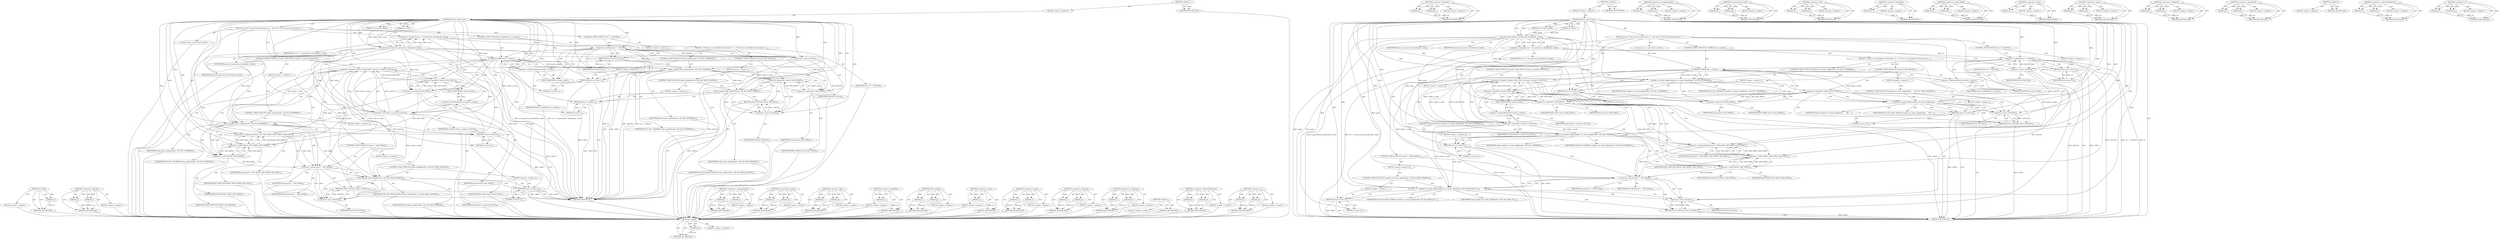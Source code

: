 digraph "&lt;operator&gt;.or" {
vulnerable_134 [label=<(METHOD,S_ISDIR)>];
vulnerable_135 [label=<(PARAM,p1)>];
vulnerable_136 [label=<(BLOCK,&lt;empty&gt;,&lt;empty&gt;)>];
vulnerable_137 [label=<(METHOD_RETURN,ANY)>];
vulnerable_157 [label=<(METHOD,&lt;operator&gt;.logicalOr)>];
vulnerable_158 [label=<(PARAM,p1)>];
vulnerable_159 [label=<(PARAM,p2)>];
vulnerable_160 [label=<(BLOCK,&lt;empty&gt;,&lt;empty&gt;)>];
vulnerable_161 [label=<(METHOD_RETURN,ANY)>];
vulnerable_6 [label=<(METHOD,&lt;global&gt;)<SUB>1</SUB>>];
vulnerable_7 [label=<(BLOCK,&lt;empty&gt;,&lt;empty&gt;)<SUB>1</SUB>>];
vulnerable_8 [label=<(METHOD,generic_permission)<SUB>1</SUB>>];
vulnerable_9 [label=<(PARAM,struct inode *inode)<SUB>1</SUB>>];
vulnerable_10 [label=<(PARAM,int mask)<SUB>1</SUB>>];
vulnerable_11 [label=<(BLOCK,{
	int ret;

	/*
	 * Do the basic permission ch...,{
	int ret;

	/*
	 * Do the basic permission ch...)<SUB>2</SUB>>];
vulnerable_12 [label="<(LOCAL,int ret: int)<SUB>3</SUB>>"];
vulnerable_13 [label=<(&lt;operator&gt;.assignment,ret = acl_permission_check(inode, mask))<SUB>8</SUB>>];
vulnerable_14 [label=<(IDENTIFIER,ret,ret = acl_permission_check(inode, mask))<SUB>8</SUB>>];
vulnerable_15 [label=<(acl_permission_check,acl_permission_check(inode, mask))<SUB>8</SUB>>];
vulnerable_16 [label=<(IDENTIFIER,inode,acl_permission_check(inode, mask))<SUB>8</SUB>>];
vulnerable_17 [label=<(IDENTIFIER,mask,acl_permission_check(inode, mask))<SUB>8</SUB>>];
vulnerable_18 [label=<(CONTROL_STRUCTURE,IF,if (ret != -EACCES))<SUB>9</SUB>>];
vulnerable_19 [label=<(&lt;operator&gt;.notEquals,ret != -EACCES)<SUB>9</SUB>>];
vulnerable_20 [label=<(IDENTIFIER,ret,ret != -EACCES)<SUB>9</SUB>>];
vulnerable_21 [label=<(&lt;operator&gt;.minus,-EACCES)<SUB>9</SUB>>];
vulnerable_22 [label=<(IDENTIFIER,EACCES,-EACCES)<SUB>9</SUB>>];
vulnerable_23 [label=<(BLOCK,&lt;empty&gt;,&lt;empty&gt;)<SUB>10</SUB>>];
vulnerable_24 [label=<(RETURN,return ret;,return ret;)<SUB>10</SUB>>];
vulnerable_25 [label=<(IDENTIFIER,ret,return ret;)<SUB>10</SUB>>];
vulnerable_26 [label=<(CONTROL_STRUCTURE,IF,if (S_ISDIR(inode-&gt;i_mode)))<SUB>12</SUB>>];
vulnerable_27 [label=<(S_ISDIR,S_ISDIR(inode-&gt;i_mode))<SUB>12</SUB>>];
vulnerable_28 [label=<(&lt;operator&gt;.indirectFieldAccess,inode-&gt;i_mode)<SUB>12</SUB>>];
vulnerable_29 [label=<(IDENTIFIER,inode,S_ISDIR(inode-&gt;i_mode))<SUB>12</SUB>>];
vulnerable_30 [label=<(FIELD_IDENTIFIER,i_mode,i_mode)<SUB>12</SUB>>];
vulnerable_31 [label=<(BLOCK,{
 		/* DACs are overridable for directories */...,{
 		/* DACs are overridable for directories */...)<SUB>12</SUB>>];
vulnerable_32 [label=<(CONTROL_STRUCTURE,IF,if (inode_capable(inode, CAP_DAC_OVERRIDE)))<SUB>14</SUB>>];
vulnerable_33 [label=<(inode_capable,inode_capable(inode, CAP_DAC_OVERRIDE))<SUB>14</SUB>>];
vulnerable_34 [label=<(IDENTIFIER,inode,inode_capable(inode, CAP_DAC_OVERRIDE))<SUB>14</SUB>>];
vulnerable_35 [label=<(IDENTIFIER,CAP_DAC_OVERRIDE,inode_capable(inode, CAP_DAC_OVERRIDE))<SUB>14</SUB>>];
vulnerable_36 [label=<(BLOCK,&lt;empty&gt;,&lt;empty&gt;)<SUB>15</SUB>>];
vulnerable_37 [label=<(RETURN,return 0;,return 0;)<SUB>15</SUB>>];
vulnerable_38 [label=<(LITERAL,0,return 0;)<SUB>15</SUB>>];
vulnerable_39 [label=<(CONTROL_STRUCTURE,IF,if (!(mask &amp; MAY_WRITE)))<SUB>16</SUB>>];
vulnerable_40 [label=<(&lt;operator&gt;.logicalNot,!(mask &amp; MAY_WRITE))<SUB>16</SUB>>];
vulnerable_41 [label=<(&lt;operator&gt;.and,mask &amp; MAY_WRITE)<SUB>16</SUB>>];
vulnerable_42 [label=<(IDENTIFIER,mask,mask &amp; MAY_WRITE)<SUB>16</SUB>>];
vulnerable_43 [label=<(IDENTIFIER,MAY_WRITE,mask &amp; MAY_WRITE)<SUB>16</SUB>>];
vulnerable_44 [label=<(BLOCK,&lt;empty&gt;,&lt;empty&gt;)<SUB>17</SUB>>];
vulnerable_45 [label=<(CONTROL_STRUCTURE,IF,if (inode_capable(inode, CAP_DAC_READ_SEARCH)))<SUB>17</SUB>>];
vulnerable_46 [label=<(inode_capable,inode_capable(inode, CAP_DAC_READ_SEARCH))<SUB>17</SUB>>];
vulnerable_47 [label=<(IDENTIFIER,inode,inode_capable(inode, CAP_DAC_READ_SEARCH))<SUB>17</SUB>>];
vulnerable_48 [label=<(IDENTIFIER,CAP_DAC_READ_SEARCH,inode_capable(inode, CAP_DAC_READ_SEARCH))<SUB>17</SUB>>];
vulnerable_49 [label=<(BLOCK,&lt;empty&gt;,&lt;empty&gt;)<SUB>18</SUB>>];
vulnerable_50 [label=<(RETURN,return 0;,return 0;)<SUB>18</SUB>>];
vulnerable_51 [label=<(LITERAL,0,return 0;)<SUB>18</SUB>>];
vulnerable_52 [label=<(RETURN,return -EACCES;,return -EACCES;)<SUB>19</SUB>>];
vulnerable_53 [label=<(&lt;operator&gt;.minus,-EACCES)<SUB>19</SUB>>];
vulnerable_54 [label=<(IDENTIFIER,EACCES,-EACCES)<SUB>19</SUB>>];
vulnerable_55 [label=<(CONTROL_STRUCTURE,IF,if (!(mask &amp; MAY_EXEC) || (inode-&gt;i_mode &amp; S_IXUGO)))<SUB>26</SUB>>];
vulnerable_56 [label=<(&lt;operator&gt;.logicalOr,!(mask &amp; MAY_EXEC) || (inode-&gt;i_mode &amp; S_IXUGO))<SUB>26</SUB>>];
vulnerable_57 [label=<(&lt;operator&gt;.logicalNot,!(mask &amp; MAY_EXEC))<SUB>26</SUB>>];
vulnerable_58 [label=<(&lt;operator&gt;.and,mask &amp; MAY_EXEC)<SUB>26</SUB>>];
vulnerable_59 [label=<(IDENTIFIER,mask,mask &amp; MAY_EXEC)<SUB>26</SUB>>];
vulnerable_60 [label=<(IDENTIFIER,MAY_EXEC,mask &amp; MAY_EXEC)<SUB>26</SUB>>];
vulnerable_61 [label=<(&lt;operator&gt;.and,inode-&gt;i_mode &amp; S_IXUGO)<SUB>26</SUB>>];
vulnerable_62 [label=<(&lt;operator&gt;.indirectFieldAccess,inode-&gt;i_mode)<SUB>26</SUB>>];
vulnerable_63 [label=<(IDENTIFIER,inode,inode-&gt;i_mode &amp; S_IXUGO)<SUB>26</SUB>>];
vulnerable_64 [label=<(FIELD_IDENTIFIER,i_mode,i_mode)<SUB>26</SUB>>];
vulnerable_65 [label=<(IDENTIFIER,S_IXUGO,inode-&gt;i_mode &amp; S_IXUGO)<SUB>26</SUB>>];
vulnerable_66 [label=<(BLOCK,&lt;empty&gt;,&lt;empty&gt;)<SUB>27</SUB>>];
vulnerable_67 [label=<(CONTROL_STRUCTURE,IF,if (inode_capable(inode, CAP_DAC_OVERRIDE)))<SUB>27</SUB>>];
vulnerable_68 [label=<(inode_capable,inode_capable(inode, CAP_DAC_OVERRIDE))<SUB>27</SUB>>];
vulnerable_69 [label=<(IDENTIFIER,inode,inode_capable(inode, CAP_DAC_OVERRIDE))<SUB>27</SUB>>];
vulnerable_70 [label=<(IDENTIFIER,CAP_DAC_OVERRIDE,inode_capable(inode, CAP_DAC_OVERRIDE))<SUB>27</SUB>>];
vulnerable_71 [label=<(BLOCK,&lt;empty&gt;,&lt;empty&gt;)<SUB>28</SUB>>];
vulnerable_72 [label=<(RETURN,return 0;,return 0;)<SUB>28</SUB>>];
vulnerable_73 [label=<(LITERAL,0,return 0;)<SUB>28</SUB>>];
vulnerable_74 [label=<(&lt;operators&gt;.assignmentAnd,mask &amp;= MAY_READ | MAY_WRITE | MAY_EXEC)<SUB>33</SUB>>];
vulnerable_75 [label=<(IDENTIFIER,mask,mask &amp;= MAY_READ | MAY_WRITE | MAY_EXEC)<SUB>33</SUB>>];
vulnerable_76 [label=<(&lt;operator&gt;.or,MAY_READ | MAY_WRITE | MAY_EXEC)<SUB>33</SUB>>];
vulnerable_77 [label=<(&lt;operator&gt;.or,MAY_READ | MAY_WRITE)<SUB>33</SUB>>];
vulnerable_78 [label=<(IDENTIFIER,MAY_READ,MAY_READ | MAY_WRITE)<SUB>33</SUB>>];
vulnerable_79 [label=<(IDENTIFIER,MAY_WRITE,MAY_READ | MAY_WRITE)<SUB>33</SUB>>];
vulnerable_80 [label=<(IDENTIFIER,MAY_EXEC,MAY_READ | MAY_WRITE | MAY_EXEC)<SUB>33</SUB>>];
vulnerable_81 [label=<(CONTROL_STRUCTURE,IF,if (mask == MAY_READ))<SUB>34</SUB>>];
vulnerable_82 [label=<(&lt;operator&gt;.equals,mask == MAY_READ)<SUB>34</SUB>>];
vulnerable_83 [label=<(IDENTIFIER,mask,mask == MAY_READ)<SUB>34</SUB>>];
vulnerable_84 [label=<(IDENTIFIER,MAY_READ,mask == MAY_READ)<SUB>34</SUB>>];
vulnerable_85 [label=<(BLOCK,&lt;empty&gt;,&lt;empty&gt;)<SUB>35</SUB>>];
vulnerable_86 [label=<(CONTROL_STRUCTURE,IF,if (inode_capable(inode, CAP_DAC_READ_SEARCH)))<SUB>35</SUB>>];
vulnerable_87 [label=<(inode_capable,inode_capable(inode, CAP_DAC_READ_SEARCH))<SUB>35</SUB>>];
vulnerable_88 [label=<(IDENTIFIER,inode,inode_capable(inode, CAP_DAC_READ_SEARCH))<SUB>35</SUB>>];
vulnerable_89 [label=<(IDENTIFIER,CAP_DAC_READ_SEARCH,inode_capable(inode, CAP_DAC_READ_SEARCH))<SUB>35</SUB>>];
vulnerable_90 [label=<(BLOCK,&lt;empty&gt;,&lt;empty&gt;)<SUB>36</SUB>>];
vulnerable_91 [label=<(RETURN,return 0;,return 0;)<SUB>36</SUB>>];
vulnerable_92 [label=<(LITERAL,0,return 0;)<SUB>36</SUB>>];
vulnerable_93 [label=<(RETURN,return -EACCES;,return -EACCES;)<SUB>38</SUB>>];
vulnerable_94 [label=<(&lt;operator&gt;.minus,-EACCES)<SUB>38</SUB>>];
vulnerable_95 [label=<(IDENTIFIER,EACCES,-EACCES)<SUB>38</SUB>>];
vulnerable_96 [label=<(METHOD_RETURN,int)<SUB>1</SUB>>];
vulnerable_98 [label=<(METHOD_RETURN,ANY)<SUB>1</SUB>>];
vulnerable_162 [label=<(METHOD,&lt;operators&gt;.assignmentAnd)>];
vulnerable_163 [label=<(PARAM,p1)>];
vulnerable_164 [label=<(PARAM,p2)>];
vulnerable_165 [label=<(BLOCK,&lt;empty&gt;,&lt;empty&gt;)>];
vulnerable_166 [label=<(METHOD_RETURN,ANY)>];
vulnerable_120 [label=<(METHOD,acl_permission_check)>];
vulnerable_121 [label=<(PARAM,p1)>];
vulnerable_122 [label=<(PARAM,p2)>];
vulnerable_123 [label=<(BLOCK,&lt;empty&gt;,&lt;empty&gt;)>];
vulnerable_124 [label=<(METHOD_RETURN,ANY)>];
vulnerable_152 [label=<(METHOD,&lt;operator&gt;.and)>];
vulnerable_153 [label=<(PARAM,p1)>];
vulnerable_154 [label=<(PARAM,p2)>];
vulnerable_155 [label=<(BLOCK,&lt;empty&gt;,&lt;empty&gt;)>];
vulnerable_156 [label=<(METHOD_RETURN,ANY)>];
vulnerable_148 [label=<(METHOD,&lt;operator&gt;.logicalNot)>];
vulnerable_149 [label=<(PARAM,p1)>];
vulnerable_150 [label=<(BLOCK,&lt;empty&gt;,&lt;empty&gt;)>];
vulnerable_151 [label=<(METHOD_RETURN,ANY)>];
vulnerable_143 [label=<(METHOD,inode_capable)>];
vulnerable_144 [label=<(PARAM,p1)>];
vulnerable_145 [label=<(PARAM,p2)>];
vulnerable_146 [label=<(BLOCK,&lt;empty&gt;,&lt;empty&gt;)>];
vulnerable_147 [label=<(METHOD_RETURN,ANY)>];
vulnerable_130 [label=<(METHOD,&lt;operator&gt;.minus)>];
vulnerable_131 [label=<(PARAM,p1)>];
vulnerable_132 [label=<(BLOCK,&lt;empty&gt;,&lt;empty&gt;)>];
vulnerable_133 [label=<(METHOD_RETURN,ANY)>];
vulnerable_172 [label=<(METHOD,&lt;operator&gt;.equals)>];
vulnerable_173 [label=<(PARAM,p1)>];
vulnerable_174 [label=<(PARAM,p2)>];
vulnerable_175 [label=<(BLOCK,&lt;empty&gt;,&lt;empty&gt;)>];
vulnerable_176 [label=<(METHOD_RETURN,ANY)>];
vulnerable_125 [label=<(METHOD,&lt;operator&gt;.notEquals)>];
vulnerable_126 [label=<(PARAM,p1)>];
vulnerable_127 [label=<(PARAM,p2)>];
vulnerable_128 [label=<(BLOCK,&lt;empty&gt;,&lt;empty&gt;)>];
vulnerable_129 [label=<(METHOD_RETURN,ANY)>];
vulnerable_115 [label=<(METHOD,&lt;operator&gt;.assignment)>];
vulnerable_116 [label=<(PARAM,p1)>];
vulnerable_117 [label=<(PARAM,p2)>];
vulnerable_118 [label=<(BLOCK,&lt;empty&gt;,&lt;empty&gt;)>];
vulnerable_119 [label=<(METHOD_RETURN,ANY)>];
vulnerable_109 [label=<(METHOD,&lt;global&gt;)<SUB>1</SUB>>];
vulnerable_110 [label=<(BLOCK,&lt;empty&gt;,&lt;empty&gt;)>];
vulnerable_111 [label=<(METHOD_RETURN,ANY)>];
vulnerable_138 [label=<(METHOD,&lt;operator&gt;.indirectFieldAccess)>];
vulnerable_139 [label=<(PARAM,p1)>];
vulnerable_140 [label=<(PARAM,p2)>];
vulnerable_141 [label=<(BLOCK,&lt;empty&gt;,&lt;empty&gt;)>];
vulnerable_142 [label=<(METHOD_RETURN,ANY)>];
vulnerable_167 [label=<(METHOD,&lt;operator&gt;.or)>];
vulnerable_168 [label=<(PARAM,p1)>];
vulnerable_169 [label=<(PARAM,p2)>];
vulnerable_170 [label=<(BLOCK,&lt;empty&gt;,&lt;empty&gt;)>];
vulnerable_171 [label=<(METHOD_RETURN,ANY)>];
fixed_134 [label=<(METHOD,S_ISDIR)>];
fixed_135 [label=<(PARAM,p1)>];
fixed_136 [label=<(BLOCK,&lt;empty&gt;,&lt;empty&gt;)>];
fixed_137 [label=<(METHOD_RETURN,ANY)>];
fixed_157 [label=<(METHOD,&lt;operator&gt;.logicalOr)>];
fixed_158 [label=<(PARAM,p1)>];
fixed_159 [label=<(PARAM,p2)>];
fixed_160 [label=<(BLOCK,&lt;empty&gt;,&lt;empty&gt;)>];
fixed_161 [label=<(METHOD_RETURN,ANY)>];
fixed_6 [label=<(METHOD,&lt;global&gt;)<SUB>1</SUB>>];
fixed_7 [label=<(BLOCK,&lt;empty&gt;,&lt;empty&gt;)<SUB>1</SUB>>];
fixed_8 [label=<(METHOD,generic_permission)<SUB>1</SUB>>];
fixed_9 [label=<(PARAM,struct inode *inode)<SUB>1</SUB>>];
fixed_10 [label=<(PARAM,int mask)<SUB>1</SUB>>];
fixed_11 [label=<(BLOCK,{
	int ret;

	/*
	 * Do the basic permission ch...,{
	int ret;

	/*
	 * Do the basic permission ch...)<SUB>2</SUB>>];
fixed_12 [label="<(LOCAL,int ret: int)<SUB>3</SUB>>"];
fixed_13 [label=<(&lt;operator&gt;.assignment,ret = acl_permission_check(inode, mask))<SUB>8</SUB>>];
fixed_14 [label=<(IDENTIFIER,ret,ret = acl_permission_check(inode, mask))<SUB>8</SUB>>];
fixed_15 [label=<(acl_permission_check,acl_permission_check(inode, mask))<SUB>8</SUB>>];
fixed_16 [label=<(IDENTIFIER,inode,acl_permission_check(inode, mask))<SUB>8</SUB>>];
fixed_17 [label=<(IDENTIFIER,mask,acl_permission_check(inode, mask))<SUB>8</SUB>>];
fixed_18 [label=<(CONTROL_STRUCTURE,IF,if (ret != -EACCES))<SUB>9</SUB>>];
fixed_19 [label=<(&lt;operator&gt;.notEquals,ret != -EACCES)<SUB>9</SUB>>];
fixed_20 [label=<(IDENTIFIER,ret,ret != -EACCES)<SUB>9</SUB>>];
fixed_21 [label=<(&lt;operator&gt;.minus,-EACCES)<SUB>9</SUB>>];
fixed_22 [label=<(IDENTIFIER,EACCES,-EACCES)<SUB>9</SUB>>];
fixed_23 [label=<(BLOCK,&lt;empty&gt;,&lt;empty&gt;)<SUB>10</SUB>>];
fixed_24 [label=<(RETURN,return ret;,return ret;)<SUB>10</SUB>>];
fixed_25 [label=<(IDENTIFIER,ret,return ret;)<SUB>10</SUB>>];
fixed_26 [label=<(CONTROL_STRUCTURE,IF,if (S_ISDIR(inode-&gt;i_mode)))<SUB>12</SUB>>];
fixed_27 [label=<(S_ISDIR,S_ISDIR(inode-&gt;i_mode))<SUB>12</SUB>>];
fixed_28 [label=<(&lt;operator&gt;.indirectFieldAccess,inode-&gt;i_mode)<SUB>12</SUB>>];
fixed_29 [label=<(IDENTIFIER,inode,S_ISDIR(inode-&gt;i_mode))<SUB>12</SUB>>];
fixed_30 [label=<(FIELD_IDENTIFIER,i_mode,i_mode)<SUB>12</SUB>>];
fixed_31 [label=<(BLOCK,{
 		/* DACs are overridable for directories */...,{
 		/* DACs are overridable for directories */...)<SUB>12</SUB>>];
fixed_32 [label=<(CONTROL_STRUCTURE,IF,if (capable_wrt_inode_uidgid(inode, CAP_DAC_OVERRIDE)))<SUB>14</SUB>>];
fixed_33 [label=<(capable_wrt_inode_uidgid,capable_wrt_inode_uidgid(inode, CAP_DAC_OVERRIDE))<SUB>14</SUB>>];
fixed_34 [label=<(IDENTIFIER,inode,capable_wrt_inode_uidgid(inode, CAP_DAC_OVERRIDE))<SUB>14</SUB>>];
fixed_35 [label=<(IDENTIFIER,CAP_DAC_OVERRIDE,capable_wrt_inode_uidgid(inode, CAP_DAC_OVERRIDE))<SUB>14</SUB>>];
fixed_36 [label=<(BLOCK,&lt;empty&gt;,&lt;empty&gt;)<SUB>15</SUB>>];
fixed_37 [label=<(RETURN,return 0;,return 0;)<SUB>15</SUB>>];
fixed_38 [label=<(LITERAL,0,return 0;)<SUB>15</SUB>>];
fixed_39 [label=<(CONTROL_STRUCTURE,IF,if (!(mask &amp; MAY_WRITE)))<SUB>16</SUB>>];
fixed_40 [label=<(&lt;operator&gt;.logicalNot,!(mask &amp; MAY_WRITE))<SUB>16</SUB>>];
fixed_41 [label=<(&lt;operator&gt;.and,mask &amp; MAY_WRITE)<SUB>16</SUB>>];
fixed_42 [label=<(IDENTIFIER,mask,mask &amp; MAY_WRITE)<SUB>16</SUB>>];
fixed_43 [label=<(IDENTIFIER,MAY_WRITE,mask &amp; MAY_WRITE)<SUB>16</SUB>>];
fixed_44 [label=<(BLOCK,&lt;empty&gt;,&lt;empty&gt;)<SUB>17</SUB>>];
fixed_45 [label=<(CONTROL_STRUCTURE,IF,if (capable_wrt_inode_uidgid(inode,
						     CAP_DAC_READ_SEARCH)))<SUB>17</SUB>>];
fixed_46 [label=<(capable_wrt_inode_uidgid,capable_wrt_inode_uidgid(inode,
						     CAP_...)<SUB>17</SUB>>];
fixed_47 [label=<(IDENTIFIER,inode,capable_wrt_inode_uidgid(inode,
						     CAP_...)<SUB>17</SUB>>];
fixed_48 [label=<(IDENTIFIER,CAP_DAC_READ_SEARCH,capable_wrt_inode_uidgid(inode,
						     CAP_...)<SUB>18</SUB>>];
fixed_49 [label=<(BLOCK,&lt;empty&gt;,&lt;empty&gt;)<SUB>19</SUB>>];
fixed_50 [label=<(RETURN,return 0;,return 0;)<SUB>19</SUB>>];
fixed_51 [label=<(LITERAL,0,return 0;)<SUB>19</SUB>>];
fixed_52 [label=<(RETURN,return -EACCES;,return -EACCES;)<SUB>20</SUB>>];
fixed_53 [label=<(&lt;operator&gt;.minus,-EACCES)<SUB>20</SUB>>];
fixed_54 [label=<(IDENTIFIER,EACCES,-EACCES)<SUB>20</SUB>>];
fixed_55 [label=<(CONTROL_STRUCTURE,IF,if (!(mask &amp; MAY_EXEC) || (inode-&gt;i_mode &amp; S_IXUGO)))<SUB>27</SUB>>];
fixed_56 [label=<(&lt;operator&gt;.logicalOr,!(mask &amp; MAY_EXEC) || (inode-&gt;i_mode &amp; S_IXUGO))<SUB>27</SUB>>];
fixed_57 [label=<(&lt;operator&gt;.logicalNot,!(mask &amp; MAY_EXEC))<SUB>27</SUB>>];
fixed_58 [label=<(&lt;operator&gt;.and,mask &amp; MAY_EXEC)<SUB>27</SUB>>];
fixed_59 [label=<(IDENTIFIER,mask,mask &amp; MAY_EXEC)<SUB>27</SUB>>];
fixed_60 [label=<(IDENTIFIER,MAY_EXEC,mask &amp; MAY_EXEC)<SUB>27</SUB>>];
fixed_61 [label=<(&lt;operator&gt;.and,inode-&gt;i_mode &amp; S_IXUGO)<SUB>27</SUB>>];
fixed_62 [label=<(&lt;operator&gt;.indirectFieldAccess,inode-&gt;i_mode)<SUB>27</SUB>>];
fixed_63 [label=<(IDENTIFIER,inode,inode-&gt;i_mode &amp; S_IXUGO)<SUB>27</SUB>>];
fixed_64 [label=<(FIELD_IDENTIFIER,i_mode,i_mode)<SUB>27</SUB>>];
fixed_65 [label=<(IDENTIFIER,S_IXUGO,inode-&gt;i_mode &amp; S_IXUGO)<SUB>27</SUB>>];
fixed_66 [label=<(BLOCK,&lt;empty&gt;,&lt;empty&gt;)<SUB>28</SUB>>];
fixed_67 [label=<(CONTROL_STRUCTURE,IF,if (capable_wrt_inode_uidgid(inode, CAP_DAC_OVERRIDE)))<SUB>28</SUB>>];
fixed_68 [label=<(capable_wrt_inode_uidgid,capable_wrt_inode_uidgid(inode, CAP_DAC_OVERRIDE))<SUB>28</SUB>>];
fixed_69 [label=<(IDENTIFIER,inode,capable_wrt_inode_uidgid(inode, CAP_DAC_OVERRIDE))<SUB>28</SUB>>];
fixed_70 [label=<(IDENTIFIER,CAP_DAC_OVERRIDE,capable_wrt_inode_uidgid(inode, CAP_DAC_OVERRIDE))<SUB>28</SUB>>];
fixed_71 [label=<(BLOCK,&lt;empty&gt;,&lt;empty&gt;)<SUB>29</SUB>>];
fixed_72 [label=<(RETURN,return 0;,return 0;)<SUB>29</SUB>>];
fixed_73 [label=<(LITERAL,0,return 0;)<SUB>29</SUB>>];
fixed_74 [label=<(&lt;operators&gt;.assignmentAnd,mask &amp;= MAY_READ | MAY_WRITE | MAY_EXEC)<SUB>34</SUB>>];
fixed_75 [label=<(IDENTIFIER,mask,mask &amp;= MAY_READ | MAY_WRITE | MAY_EXEC)<SUB>34</SUB>>];
fixed_76 [label=<(&lt;operator&gt;.or,MAY_READ | MAY_WRITE | MAY_EXEC)<SUB>34</SUB>>];
fixed_77 [label=<(&lt;operator&gt;.or,MAY_READ | MAY_WRITE)<SUB>34</SUB>>];
fixed_78 [label=<(IDENTIFIER,MAY_READ,MAY_READ | MAY_WRITE)<SUB>34</SUB>>];
fixed_79 [label=<(IDENTIFIER,MAY_WRITE,MAY_READ | MAY_WRITE)<SUB>34</SUB>>];
fixed_80 [label=<(IDENTIFIER,MAY_EXEC,MAY_READ | MAY_WRITE | MAY_EXEC)<SUB>34</SUB>>];
fixed_81 [label=<(CONTROL_STRUCTURE,IF,if (mask == MAY_READ))<SUB>35</SUB>>];
fixed_82 [label=<(&lt;operator&gt;.equals,mask == MAY_READ)<SUB>35</SUB>>];
fixed_83 [label=<(IDENTIFIER,mask,mask == MAY_READ)<SUB>35</SUB>>];
fixed_84 [label=<(IDENTIFIER,MAY_READ,mask == MAY_READ)<SUB>35</SUB>>];
fixed_85 [label=<(BLOCK,&lt;empty&gt;,&lt;empty&gt;)<SUB>36</SUB>>];
fixed_86 [label=<(CONTROL_STRUCTURE,IF,if (capable_wrt_inode_uidgid(inode, CAP_DAC_READ_SEARCH)))<SUB>36</SUB>>];
fixed_87 [label=<(capable_wrt_inode_uidgid,capable_wrt_inode_uidgid(inode, CAP_DAC_READ_SE...)<SUB>36</SUB>>];
fixed_88 [label=<(IDENTIFIER,inode,capable_wrt_inode_uidgid(inode, CAP_DAC_READ_SE...)<SUB>36</SUB>>];
fixed_89 [label=<(IDENTIFIER,CAP_DAC_READ_SEARCH,capable_wrt_inode_uidgid(inode, CAP_DAC_READ_SE...)<SUB>36</SUB>>];
fixed_90 [label=<(BLOCK,&lt;empty&gt;,&lt;empty&gt;)<SUB>37</SUB>>];
fixed_91 [label=<(RETURN,return 0;,return 0;)<SUB>37</SUB>>];
fixed_92 [label=<(LITERAL,0,return 0;)<SUB>37</SUB>>];
fixed_93 [label=<(RETURN,return -EACCES;,return -EACCES;)<SUB>39</SUB>>];
fixed_94 [label=<(&lt;operator&gt;.minus,-EACCES)<SUB>39</SUB>>];
fixed_95 [label=<(IDENTIFIER,EACCES,-EACCES)<SUB>39</SUB>>];
fixed_96 [label=<(METHOD_RETURN,int)<SUB>1</SUB>>];
fixed_98 [label=<(METHOD_RETURN,ANY)<SUB>1</SUB>>];
fixed_162 [label=<(METHOD,&lt;operators&gt;.assignmentAnd)>];
fixed_163 [label=<(PARAM,p1)>];
fixed_164 [label=<(PARAM,p2)>];
fixed_165 [label=<(BLOCK,&lt;empty&gt;,&lt;empty&gt;)>];
fixed_166 [label=<(METHOD_RETURN,ANY)>];
fixed_120 [label=<(METHOD,acl_permission_check)>];
fixed_121 [label=<(PARAM,p1)>];
fixed_122 [label=<(PARAM,p2)>];
fixed_123 [label=<(BLOCK,&lt;empty&gt;,&lt;empty&gt;)>];
fixed_124 [label=<(METHOD_RETURN,ANY)>];
fixed_152 [label=<(METHOD,&lt;operator&gt;.and)>];
fixed_153 [label=<(PARAM,p1)>];
fixed_154 [label=<(PARAM,p2)>];
fixed_155 [label=<(BLOCK,&lt;empty&gt;,&lt;empty&gt;)>];
fixed_156 [label=<(METHOD_RETURN,ANY)>];
fixed_148 [label=<(METHOD,&lt;operator&gt;.logicalNot)>];
fixed_149 [label=<(PARAM,p1)>];
fixed_150 [label=<(BLOCK,&lt;empty&gt;,&lt;empty&gt;)>];
fixed_151 [label=<(METHOD_RETURN,ANY)>];
fixed_143 [label=<(METHOD,capable_wrt_inode_uidgid)>];
fixed_144 [label=<(PARAM,p1)>];
fixed_145 [label=<(PARAM,p2)>];
fixed_146 [label=<(BLOCK,&lt;empty&gt;,&lt;empty&gt;)>];
fixed_147 [label=<(METHOD_RETURN,ANY)>];
fixed_130 [label=<(METHOD,&lt;operator&gt;.minus)>];
fixed_131 [label=<(PARAM,p1)>];
fixed_132 [label=<(BLOCK,&lt;empty&gt;,&lt;empty&gt;)>];
fixed_133 [label=<(METHOD_RETURN,ANY)>];
fixed_172 [label=<(METHOD,&lt;operator&gt;.equals)>];
fixed_173 [label=<(PARAM,p1)>];
fixed_174 [label=<(PARAM,p2)>];
fixed_175 [label=<(BLOCK,&lt;empty&gt;,&lt;empty&gt;)>];
fixed_176 [label=<(METHOD_RETURN,ANY)>];
fixed_125 [label=<(METHOD,&lt;operator&gt;.notEquals)>];
fixed_126 [label=<(PARAM,p1)>];
fixed_127 [label=<(PARAM,p2)>];
fixed_128 [label=<(BLOCK,&lt;empty&gt;,&lt;empty&gt;)>];
fixed_129 [label=<(METHOD_RETURN,ANY)>];
fixed_115 [label=<(METHOD,&lt;operator&gt;.assignment)>];
fixed_116 [label=<(PARAM,p1)>];
fixed_117 [label=<(PARAM,p2)>];
fixed_118 [label=<(BLOCK,&lt;empty&gt;,&lt;empty&gt;)>];
fixed_119 [label=<(METHOD_RETURN,ANY)>];
fixed_109 [label=<(METHOD,&lt;global&gt;)<SUB>1</SUB>>];
fixed_110 [label=<(BLOCK,&lt;empty&gt;,&lt;empty&gt;)>];
fixed_111 [label=<(METHOD_RETURN,ANY)>];
fixed_138 [label=<(METHOD,&lt;operator&gt;.indirectFieldAccess)>];
fixed_139 [label=<(PARAM,p1)>];
fixed_140 [label=<(PARAM,p2)>];
fixed_141 [label=<(BLOCK,&lt;empty&gt;,&lt;empty&gt;)>];
fixed_142 [label=<(METHOD_RETURN,ANY)>];
fixed_167 [label=<(METHOD,&lt;operator&gt;.or)>];
fixed_168 [label=<(PARAM,p1)>];
fixed_169 [label=<(PARAM,p2)>];
fixed_170 [label=<(BLOCK,&lt;empty&gt;,&lt;empty&gt;)>];
fixed_171 [label=<(METHOD_RETURN,ANY)>];
vulnerable_134 -> vulnerable_135  [key=0, label="AST: "];
vulnerable_134 -> vulnerable_135  [key=1, label="DDG: "];
vulnerable_134 -> vulnerable_136  [key=0, label="AST: "];
vulnerable_134 -> vulnerable_137  [key=0, label="AST: "];
vulnerable_134 -> vulnerable_137  [key=1, label="CFG: "];
vulnerable_135 -> vulnerable_137  [key=0, label="DDG: p1"];
vulnerable_136 -> fixed_134  [key=0];
vulnerable_137 -> fixed_134  [key=0];
vulnerable_157 -> vulnerable_158  [key=0, label="AST: "];
vulnerable_157 -> vulnerable_158  [key=1, label="DDG: "];
vulnerable_157 -> vulnerable_160  [key=0, label="AST: "];
vulnerable_157 -> vulnerable_159  [key=0, label="AST: "];
vulnerable_157 -> vulnerable_159  [key=1, label="DDG: "];
vulnerable_157 -> vulnerable_161  [key=0, label="AST: "];
vulnerable_157 -> vulnerable_161  [key=1, label="CFG: "];
vulnerable_158 -> vulnerable_161  [key=0, label="DDG: p1"];
vulnerable_159 -> vulnerable_161  [key=0, label="DDG: p2"];
vulnerable_160 -> fixed_134  [key=0];
vulnerable_161 -> fixed_134  [key=0];
vulnerable_6 -> vulnerable_7  [key=0, label="AST: "];
vulnerable_6 -> vulnerable_98  [key=0, label="AST: "];
vulnerable_6 -> vulnerable_98  [key=1, label="CFG: "];
vulnerable_7 -> vulnerable_8  [key=0, label="AST: "];
vulnerable_8 -> vulnerable_9  [key=0, label="AST: "];
vulnerable_8 -> vulnerable_9  [key=1, label="DDG: "];
vulnerable_8 -> vulnerable_10  [key=0, label="AST: "];
vulnerable_8 -> vulnerable_10  [key=1, label="DDG: "];
vulnerable_8 -> vulnerable_11  [key=0, label="AST: "];
vulnerable_8 -> vulnerable_96  [key=0, label="AST: "];
vulnerable_8 -> vulnerable_15  [key=0, label="CFG: "];
vulnerable_8 -> vulnerable_15  [key=1, label="DDG: "];
vulnerable_8 -> vulnerable_74  [key=0, label="DDG: "];
vulnerable_8 -> vulnerable_19  [key=0, label="DDG: "];
vulnerable_8 -> vulnerable_76  [key=0, label="DDG: "];
vulnerable_8 -> vulnerable_82  [key=0, label="DDG: "];
vulnerable_8 -> vulnerable_94  [key=0, label="DDG: "];
vulnerable_8 -> vulnerable_21  [key=0, label="DDG: "];
vulnerable_8 -> vulnerable_25  [key=0, label="DDG: "];
vulnerable_8 -> vulnerable_61  [key=0, label="DDG: "];
vulnerable_8 -> vulnerable_77  [key=0, label="DDG: "];
vulnerable_8 -> vulnerable_33  [key=0, label="DDG: "];
vulnerable_8 -> vulnerable_37  [key=0, label="DDG: "];
vulnerable_8 -> vulnerable_53  [key=0, label="DDG: "];
vulnerable_8 -> vulnerable_58  [key=0, label="DDG: "];
vulnerable_8 -> vulnerable_68  [key=0, label="DDG: "];
vulnerable_8 -> vulnerable_72  [key=0, label="DDG: "];
vulnerable_8 -> vulnerable_87  [key=0, label="DDG: "];
vulnerable_8 -> vulnerable_91  [key=0, label="DDG: "];
vulnerable_8 -> vulnerable_38  [key=0, label="DDG: "];
vulnerable_8 -> vulnerable_41  [key=0, label="DDG: "];
vulnerable_8 -> vulnerable_73  [key=0, label="DDG: "];
vulnerable_8 -> vulnerable_92  [key=0, label="DDG: "];
vulnerable_8 -> vulnerable_46  [key=0, label="DDG: "];
vulnerable_8 -> vulnerable_50  [key=0, label="DDG: "];
vulnerable_8 -> vulnerable_51  [key=0, label="DDG: "];
vulnerable_9 -> vulnerable_15  [key=0, label="DDG: inode"];
vulnerable_10 -> vulnerable_15  [key=0, label="DDG: mask"];
vulnerable_11 -> vulnerable_12  [key=0, label="AST: "];
vulnerable_11 -> vulnerable_13  [key=0, label="AST: "];
vulnerable_11 -> vulnerable_18  [key=0, label="AST: "];
vulnerable_11 -> vulnerable_26  [key=0, label="AST: "];
vulnerable_11 -> vulnerable_55  [key=0, label="AST: "];
vulnerable_11 -> vulnerable_74  [key=0, label="AST: "];
vulnerable_11 -> vulnerable_81  [key=0, label="AST: "];
vulnerable_11 -> vulnerable_93  [key=0, label="AST: "];
vulnerable_12 -> fixed_134  [key=0];
vulnerable_13 -> vulnerable_14  [key=0, label="AST: "];
vulnerable_13 -> vulnerable_15  [key=0, label="AST: "];
vulnerable_13 -> vulnerable_21  [key=0, label="CFG: "];
vulnerable_13 -> vulnerable_96  [key=0, label="DDG: acl_permission_check(inode, mask)"];
vulnerable_13 -> vulnerable_96  [key=1, label="DDG: ret = acl_permission_check(inode, mask)"];
vulnerable_13 -> vulnerable_19  [key=0, label="DDG: ret"];
vulnerable_14 -> fixed_134  [key=0];
vulnerable_15 -> vulnerable_16  [key=0, label="AST: "];
vulnerable_15 -> vulnerable_17  [key=0, label="AST: "];
vulnerable_15 -> vulnerable_13  [key=0, label="CFG: "];
vulnerable_15 -> vulnerable_13  [key=1, label="DDG: inode"];
vulnerable_15 -> vulnerable_13  [key=2, label="DDG: mask"];
vulnerable_15 -> vulnerable_96  [key=0, label="DDG: inode"];
vulnerable_15 -> vulnerable_96  [key=1, label="DDG: mask"];
vulnerable_15 -> vulnerable_27  [key=0, label="DDG: inode"];
vulnerable_15 -> vulnerable_61  [key=0, label="DDG: inode"];
vulnerable_15 -> vulnerable_33  [key=0, label="DDG: inode"];
vulnerable_15 -> vulnerable_58  [key=0, label="DDG: mask"];
vulnerable_15 -> vulnerable_68  [key=0, label="DDG: inode"];
vulnerable_15 -> vulnerable_87  [key=0, label="DDG: inode"];
vulnerable_15 -> vulnerable_41  [key=0, label="DDG: mask"];
vulnerable_16 -> fixed_134  [key=0];
vulnerable_17 -> fixed_134  [key=0];
vulnerable_18 -> vulnerable_19  [key=0, label="AST: "];
vulnerable_18 -> vulnerable_23  [key=0, label="AST: "];
vulnerable_19 -> vulnerable_20  [key=0, label="AST: "];
vulnerable_19 -> vulnerable_21  [key=0, label="AST: "];
vulnerable_19 -> vulnerable_24  [key=0, label="CFG: "];
vulnerable_19 -> vulnerable_24  [key=1, label="CDG: "];
vulnerable_19 -> vulnerable_30  [key=0, label="CFG: "];
vulnerable_19 -> vulnerable_30  [key=1, label="CDG: "];
vulnerable_19 -> vulnerable_96  [key=0, label="DDG: ret"];
vulnerable_19 -> vulnerable_96  [key=1, label="DDG: -EACCES"];
vulnerable_19 -> vulnerable_96  [key=2, label="DDG: ret != -EACCES"];
vulnerable_19 -> vulnerable_25  [key=0, label="DDG: ret"];
vulnerable_19 -> vulnerable_28  [key=0, label="CDG: "];
vulnerable_19 -> vulnerable_27  [key=0, label="CDG: "];
vulnerable_20 -> fixed_134  [key=0];
vulnerable_21 -> vulnerable_22  [key=0, label="AST: "];
vulnerable_21 -> vulnerable_19  [key=0, label="CFG: "];
vulnerable_21 -> vulnerable_19  [key=1, label="DDG: EACCES"];
vulnerable_21 -> vulnerable_96  [key=0, label="DDG: EACCES"];
vulnerable_21 -> vulnerable_94  [key=0, label="DDG: EACCES"];
vulnerable_21 -> vulnerable_53  [key=0, label="DDG: EACCES"];
vulnerable_22 -> fixed_134  [key=0];
vulnerable_23 -> vulnerable_24  [key=0, label="AST: "];
vulnerable_24 -> vulnerable_25  [key=0, label="AST: "];
vulnerable_24 -> vulnerable_96  [key=0, label="CFG: "];
vulnerable_24 -> vulnerable_96  [key=1, label="DDG: &lt;RET&gt;"];
vulnerable_25 -> vulnerable_24  [key=0, label="DDG: ret"];
vulnerable_26 -> vulnerable_27  [key=0, label="AST: "];
vulnerable_26 -> vulnerable_31  [key=0, label="AST: "];
vulnerable_27 -> vulnerable_28  [key=0, label="AST: "];
vulnerable_27 -> vulnerable_33  [key=0, label="CFG: "];
vulnerable_27 -> vulnerable_33  [key=1, label="DDG: inode-&gt;i_mode"];
vulnerable_27 -> vulnerable_33  [key=2, label="CDG: "];
vulnerable_27 -> vulnerable_58  [key=0, label="CFG: "];
vulnerable_27 -> vulnerable_58  [key=1, label="CDG: "];
vulnerable_27 -> vulnerable_61  [key=0, label="DDG: inode-&gt;i_mode"];
vulnerable_27 -> vulnerable_68  [key=0, label="DDG: inode-&gt;i_mode"];
vulnerable_27 -> vulnerable_87  [key=0, label="DDG: inode-&gt;i_mode"];
vulnerable_27 -> vulnerable_46  [key=0, label="DDG: inode-&gt;i_mode"];
vulnerable_27 -> vulnerable_57  [key=0, label="CDG: "];
vulnerable_27 -> vulnerable_56  [key=0, label="CDG: "];
vulnerable_28 -> vulnerable_29  [key=0, label="AST: "];
vulnerable_28 -> vulnerable_30  [key=0, label="AST: "];
vulnerable_28 -> vulnerable_27  [key=0, label="CFG: "];
vulnerable_29 -> fixed_134  [key=0];
vulnerable_30 -> vulnerable_28  [key=0, label="CFG: "];
vulnerable_31 -> vulnerable_32  [key=0, label="AST: "];
vulnerable_31 -> vulnerable_39  [key=0, label="AST: "];
vulnerable_31 -> vulnerable_52  [key=0, label="AST: "];
vulnerable_32 -> vulnerable_33  [key=0, label="AST: "];
vulnerable_32 -> vulnerable_36  [key=0, label="AST: "];
vulnerable_33 -> vulnerable_34  [key=0, label="AST: "];
vulnerable_33 -> vulnerable_35  [key=0, label="AST: "];
vulnerable_33 -> vulnerable_37  [key=0, label="CFG: "];
vulnerable_33 -> vulnerable_37  [key=1, label="CDG: "];
vulnerable_33 -> vulnerable_41  [key=0, label="CFG: "];
vulnerable_33 -> vulnerable_41  [key=1, label="CDG: "];
vulnerable_33 -> vulnerable_46  [key=0, label="DDG: inode"];
vulnerable_33 -> vulnerable_40  [key=0, label="CDG: "];
vulnerable_34 -> fixed_134  [key=0];
vulnerable_35 -> fixed_134  [key=0];
vulnerable_36 -> vulnerable_37  [key=0, label="AST: "];
vulnerable_37 -> vulnerable_38  [key=0, label="AST: "];
vulnerable_37 -> vulnerable_96  [key=0, label="CFG: "];
vulnerable_37 -> vulnerable_96  [key=1, label="DDG: &lt;RET&gt;"];
vulnerable_38 -> vulnerable_37  [key=0, label="DDG: 0"];
vulnerable_39 -> vulnerable_40  [key=0, label="AST: "];
vulnerable_39 -> vulnerable_44  [key=0, label="AST: "];
vulnerable_40 -> vulnerable_41  [key=0, label="AST: "];
vulnerable_40 -> vulnerable_46  [key=0, label="CFG: "];
vulnerable_40 -> vulnerable_46  [key=1, label="CDG: "];
vulnerable_40 -> vulnerable_53  [key=0, label="CFG: "];
vulnerable_40 -> vulnerable_53  [key=1, label="CDG: "];
vulnerable_40 -> vulnerable_52  [key=0, label="CDG: "];
vulnerable_41 -> vulnerable_42  [key=0, label="AST: "];
vulnerable_41 -> vulnerable_43  [key=0, label="AST: "];
vulnerable_41 -> vulnerable_40  [key=0, label="CFG: "];
vulnerable_41 -> vulnerable_40  [key=1, label="DDG: mask"];
vulnerable_41 -> vulnerable_40  [key=2, label="DDG: MAY_WRITE"];
vulnerable_42 -> fixed_134  [key=0];
vulnerable_43 -> fixed_134  [key=0];
vulnerable_44 -> vulnerable_45  [key=0, label="AST: "];
vulnerable_45 -> vulnerable_46  [key=0, label="AST: "];
vulnerable_45 -> vulnerable_49  [key=0, label="AST: "];
vulnerable_46 -> vulnerable_47  [key=0, label="AST: "];
vulnerable_46 -> vulnerable_48  [key=0, label="AST: "];
vulnerable_46 -> vulnerable_50  [key=0, label="CFG: "];
vulnerable_46 -> vulnerable_50  [key=1, label="CDG: "];
vulnerable_46 -> vulnerable_53  [key=0, label="CFG: "];
vulnerable_46 -> vulnerable_53  [key=1, label="CDG: "];
vulnerable_46 -> vulnerable_52  [key=0, label="CDG: "];
vulnerable_47 -> fixed_134  [key=0];
vulnerable_48 -> fixed_134  [key=0];
vulnerable_49 -> vulnerable_50  [key=0, label="AST: "];
vulnerable_50 -> vulnerable_51  [key=0, label="AST: "];
vulnerable_50 -> vulnerable_96  [key=0, label="CFG: "];
vulnerable_50 -> vulnerable_96  [key=1, label="DDG: &lt;RET&gt;"];
vulnerable_51 -> vulnerable_50  [key=0, label="DDG: 0"];
vulnerable_52 -> vulnerable_53  [key=0, label="AST: "];
vulnerable_52 -> vulnerable_96  [key=0, label="CFG: "];
vulnerable_52 -> vulnerable_96  [key=1, label="DDG: &lt;RET&gt;"];
vulnerable_53 -> vulnerable_54  [key=0, label="AST: "];
vulnerable_53 -> vulnerable_52  [key=0, label="CFG: "];
vulnerable_53 -> vulnerable_52  [key=1, label="DDG: -EACCES"];
vulnerable_54 -> fixed_134  [key=0];
vulnerable_55 -> vulnerable_56  [key=0, label="AST: "];
vulnerable_55 -> vulnerable_66  [key=0, label="AST: "];
vulnerable_56 -> vulnerable_57  [key=0, label="AST: "];
vulnerable_56 -> vulnerable_61  [key=0, label="AST: "];
vulnerable_56 -> vulnerable_68  [key=0, label="CFG: "];
vulnerable_56 -> vulnerable_68  [key=1, label="CDG: "];
vulnerable_56 -> vulnerable_77  [key=0, label="CFG: "];
vulnerable_56 -> vulnerable_77  [key=1, label="CDG: "];
vulnerable_56 -> vulnerable_74  [key=0, label="CDG: "];
vulnerable_56 -> vulnerable_76  [key=0, label="CDG: "];
vulnerable_56 -> vulnerable_82  [key=0, label="CDG: "];
vulnerable_57 -> vulnerable_58  [key=0, label="AST: "];
vulnerable_57 -> vulnerable_56  [key=0, label="CFG: "];
vulnerable_57 -> vulnerable_56  [key=1, label="DDG: mask &amp; MAY_EXEC"];
vulnerable_57 -> vulnerable_64  [key=0, label="CFG: "];
vulnerable_57 -> vulnerable_64  [key=1, label="CDG: "];
vulnerable_57 -> vulnerable_61  [key=0, label="CDG: "];
vulnerable_57 -> vulnerable_62  [key=0, label="CDG: "];
vulnerable_58 -> vulnerable_59  [key=0, label="AST: "];
vulnerable_58 -> vulnerable_60  [key=0, label="AST: "];
vulnerable_58 -> vulnerable_57  [key=0, label="CFG: "];
vulnerable_58 -> vulnerable_57  [key=1, label="DDG: mask"];
vulnerable_58 -> vulnerable_57  [key=2, label="DDG: MAY_EXEC"];
vulnerable_58 -> vulnerable_74  [key=0, label="DDG: mask"];
vulnerable_58 -> vulnerable_76  [key=0, label="DDG: MAY_EXEC"];
vulnerable_59 -> fixed_134  [key=0];
vulnerable_60 -> fixed_134  [key=0];
vulnerable_61 -> vulnerable_62  [key=0, label="AST: "];
vulnerable_61 -> vulnerable_65  [key=0, label="AST: "];
vulnerable_61 -> vulnerable_56  [key=0, label="CFG: "];
vulnerable_61 -> vulnerable_56  [key=1, label="DDG: inode-&gt;i_mode"];
vulnerable_61 -> vulnerable_56  [key=2, label="DDG: S_IXUGO"];
vulnerable_61 -> vulnerable_96  [key=0, label="DDG: S_IXUGO"];
vulnerable_61 -> vulnerable_68  [key=0, label="DDG: inode-&gt;i_mode"];
vulnerable_61 -> vulnerable_87  [key=0, label="DDG: inode-&gt;i_mode"];
vulnerable_62 -> vulnerable_63  [key=0, label="AST: "];
vulnerable_62 -> vulnerable_64  [key=0, label="AST: "];
vulnerable_62 -> vulnerable_61  [key=0, label="CFG: "];
vulnerable_63 -> fixed_134  [key=0];
vulnerable_64 -> vulnerable_62  [key=0, label="CFG: "];
vulnerable_65 -> fixed_134  [key=0];
vulnerable_66 -> vulnerable_67  [key=0, label="AST: "];
vulnerable_67 -> vulnerable_68  [key=0, label="AST: "];
vulnerable_67 -> vulnerable_71  [key=0, label="AST: "];
vulnerable_68 -> vulnerable_69  [key=0, label="AST: "];
vulnerable_68 -> vulnerable_70  [key=0, label="AST: "];
vulnerable_68 -> vulnerable_72  [key=0, label="CFG: "];
vulnerable_68 -> vulnerable_72  [key=1, label="CDG: "];
vulnerable_68 -> vulnerable_77  [key=0, label="CFG: "];
vulnerable_68 -> vulnerable_77  [key=1, label="CDG: "];
vulnerable_68 -> vulnerable_87  [key=0, label="DDG: inode"];
vulnerable_68 -> vulnerable_74  [key=0, label="CDG: "];
vulnerable_68 -> vulnerable_76  [key=0, label="CDG: "];
vulnerable_68 -> vulnerable_82  [key=0, label="CDG: "];
vulnerable_69 -> fixed_134  [key=0];
vulnerable_70 -> fixed_134  [key=0];
vulnerable_71 -> vulnerable_72  [key=0, label="AST: "];
vulnerable_72 -> vulnerable_73  [key=0, label="AST: "];
vulnerable_72 -> vulnerable_96  [key=0, label="CFG: "];
vulnerable_72 -> vulnerable_96  [key=1, label="DDG: &lt;RET&gt;"];
vulnerable_73 -> vulnerable_72  [key=0, label="DDG: 0"];
vulnerable_74 -> vulnerable_75  [key=0, label="AST: "];
vulnerable_74 -> vulnerable_76  [key=0, label="AST: "];
vulnerable_74 -> vulnerable_82  [key=0, label="CFG: "];
vulnerable_74 -> vulnerable_82  [key=1, label="DDG: mask"];
vulnerable_75 -> fixed_134  [key=0];
vulnerable_76 -> vulnerable_77  [key=0, label="AST: "];
vulnerable_76 -> vulnerable_80  [key=0, label="AST: "];
vulnerable_76 -> vulnerable_74  [key=0, label="CFG: "];
vulnerable_76 -> vulnerable_74  [key=1, label="DDG: MAY_READ | MAY_WRITE"];
vulnerable_76 -> vulnerable_74  [key=2, label="DDG: MAY_EXEC"];
vulnerable_77 -> vulnerable_78  [key=0, label="AST: "];
vulnerable_77 -> vulnerable_79  [key=0, label="AST: "];
vulnerable_77 -> vulnerable_76  [key=0, label="CFG: "];
vulnerable_77 -> vulnerable_76  [key=1, label="DDG: MAY_READ"];
vulnerable_77 -> vulnerable_76  [key=2, label="DDG: MAY_WRITE"];
vulnerable_77 -> vulnerable_82  [key=0, label="DDG: MAY_READ"];
vulnerable_78 -> fixed_134  [key=0];
vulnerable_79 -> fixed_134  [key=0];
vulnerable_80 -> fixed_134  [key=0];
vulnerable_81 -> vulnerable_82  [key=0, label="AST: "];
vulnerable_81 -> vulnerable_85  [key=0, label="AST: "];
vulnerable_82 -> vulnerable_83  [key=0, label="AST: "];
vulnerable_82 -> vulnerable_84  [key=0, label="AST: "];
vulnerable_82 -> vulnerable_87  [key=0, label="CFG: "];
vulnerable_82 -> vulnerable_87  [key=1, label="CDG: "];
vulnerable_82 -> vulnerable_94  [key=0, label="CFG: "];
vulnerable_82 -> vulnerable_94  [key=1, label="CDG: "];
vulnerable_82 -> vulnerable_93  [key=0, label="CDG: "];
vulnerable_83 -> fixed_134  [key=0];
vulnerable_84 -> fixed_134  [key=0];
vulnerable_85 -> vulnerable_86  [key=0, label="AST: "];
vulnerable_86 -> vulnerable_87  [key=0, label="AST: "];
vulnerable_86 -> vulnerable_90  [key=0, label="AST: "];
vulnerable_87 -> vulnerable_88  [key=0, label="AST: "];
vulnerable_87 -> vulnerable_89  [key=0, label="AST: "];
vulnerable_87 -> vulnerable_91  [key=0, label="CFG: "];
vulnerable_87 -> vulnerable_91  [key=1, label="CDG: "];
vulnerable_87 -> vulnerable_94  [key=0, label="CFG: "];
vulnerable_87 -> vulnerable_94  [key=1, label="CDG: "];
vulnerable_87 -> vulnerable_93  [key=0, label="CDG: "];
vulnerable_88 -> fixed_134  [key=0];
vulnerable_89 -> fixed_134  [key=0];
vulnerable_90 -> vulnerable_91  [key=0, label="AST: "];
vulnerable_91 -> vulnerable_92  [key=0, label="AST: "];
vulnerable_91 -> vulnerable_96  [key=0, label="CFG: "];
vulnerable_91 -> vulnerable_96  [key=1, label="DDG: &lt;RET&gt;"];
vulnerable_92 -> vulnerable_91  [key=0, label="DDG: 0"];
vulnerable_93 -> vulnerable_94  [key=0, label="AST: "];
vulnerable_93 -> vulnerable_96  [key=0, label="CFG: "];
vulnerable_93 -> vulnerable_96  [key=1, label="DDG: &lt;RET&gt;"];
vulnerable_94 -> vulnerable_95  [key=0, label="AST: "];
vulnerable_94 -> vulnerable_93  [key=0, label="CFG: "];
vulnerable_94 -> vulnerable_93  [key=1, label="DDG: -EACCES"];
vulnerable_95 -> fixed_134  [key=0];
vulnerable_96 -> fixed_134  [key=0];
vulnerable_98 -> fixed_134  [key=0];
vulnerable_162 -> vulnerable_163  [key=0, label="AST: "];
vulnerable_162 -> vulnerable_163  [key=1, label="DDG: "];
vulnerable_162 -> vulnerable_165  [key=0, label="AST: "];
vulnerable_162 -> vulnerable_164  [key=0, label="AST: "];
vulnerable_162 -> vulnerable_164  [key=1, label="DDG: "];
vulnerable_162 -> vulnerable_166  [key=0, label="AST: "];
vulnerable_162 -> vulnerable_166  [key=1, label="CFG: "];
vulnerable_163 -> vulnerable_166  [key=0, label="DDG: p1"];
vulnerable_164 -> vulnerable_166  [key=0, label="DDG: p2"];
vulnerable_165 -> fixed_134  [key=0];
vulnerable_166 -> fixed_134  [key=0];
vulnerable_120 -> vulnerable_121  [key=0, label="AST: "];
vulnerable_120 -> vulnerable_121  [key=1, label="DDG: "];
vulnerable_120 -> vulnerable_123  [key=0, label="AST: "];
vulnerable_120 -> vulnerable_122  [key=0, label="AST: "];
vulnerable_120 -> vulnerable_122  [key=1, label="DDG: "];
vulnerable_120 -> vulnerable_124  [key=0, label="AST: "];
vulnerable_120 -> vulnerable_124  [key=1, label="CFG: "];
vulnerable_121 -> vulnerable_124  [key=0, label="DDG: p1"];
vulnerable_122 -> vulnerable_124  [key=0, label="DDG: p2"];
vulnerable_123 -> fixed_134  [key=0];
vulnerable_124 -> fixed_134  [key=0];
vulnerable_152 -> vulnerable_153  [key=0, label="AST: "];
vulnerable_152 -> vulnerable_153  [key=1, label="DDG: "];
vulnerable_152 -> vulnerable_155  [key=0, label="AST: "];
vulnerable_152 -> vulnerable_154  [key=0, label="AST: "];
vulnerable_152 -> vulnerable_154  [key=1, label="DDG: "];
vulnerable_152 -> vulnerable_156  [key=0, label="AST: "];
vulnerable_152 -> vulnerable_156  [key=1, label="CFG: "];
vulnerable_153 -> vulnerable_156  [key=0, label="DDG: p1"];
vulnerable_154 -> vulnerable_156  [key=0, label="DDG: p2"];
vulnerable_155 -> fixed_134  [key=0];
vulnerable_156 -> fixed_134  [key=0];
vulnerable_148 -> vulnerable_149  [key=0, label="AST: "];
vulnerable_148 -> vulnerable_149  [key=1, label="DDG: "];
vulnerable_148 -> vulnerable_150  [key=0, label="AST: "];
vulnerable_148 -> vulnerable_151  [key=0, label="AST: "];
vulnerable_148 -> vulnerable_151  [key=1, label="CFG: "];
vulnerable_149 -> vulnerable_151  [key=0, label="DDG: p1"];
vulnerable_150 -> fixed_134  [key=0];
vulnerable_151 -> fixed_134  [key=0];
vulnerable_143 -> vulnerable_144  [key=0, label="AST: "];
vulnerable_143 -> vulnerable_144  [key=1, label="DDG: "];
vulnerable_143 -> vulnerable_146  [key=0, label="AST: "];
vulnerable_143 -> vulnerable_145  [key=0, label="AST: "];
vulnerable_143 -> vulnerable_145  [key=1, label="DDG: "];
vulnerable_143 -> vulnerable_147  [key=0, label="AST: "];
vulnerable_143 -> vulnerable_147  [key=1, label="CFG: "];
vulnerable_144 -> vulnerable_147  [key=0, label="DDG: p1"];
vulnerable_145 -> vulnerable_147  [key=0, label="DDG: p2"];
vulnerable_146 -> fixed_134  [key=0];
vulnerable_147 -> fixed_134  [key=0];
vulnerable_130 -> vulnerable_131  [key=0, label="AST: "];
vulnerable_130 -> vulnerable_131  [key=1, label="DDG: "];
vulnerable_130 -> vulnerable_132  [key=0, label="AST: "];
vulnerable_130 -> vulnerable_133  [key=0, label="AST: "];
vulnerable_130 -> vulnerable_133  [key=1, label="CFG: "];
vulnerable_131 -> vulnerable_133  [key=0, label="DDG: p1"];
vulnerable_132 -> fixed_134  [key=0];
vulnerable_133 -> fixed_134  [key=0];
vulnerable_172 -> vulnerable_173  [key=0, label="AST: "];
vulnerable_172 -> vulnerable_173  [key=1, label="DDG: "];
vulnerable_172 -> vulnerable_175  [key=0, label="AST: "];
vulnerable_172 -> vulnerable_174  [key=0, label="AST: "];
vulnerable_172 -> vulnerable_174  [key=1, label="DDG: "];
vulnerable_172 -> vulnerable_176  [key=0, label="AST: "];
vulnerable_172 -> vulnerable_176  [key=1, label="CFG: "];
vulnerable_173 -> vulnerable_176  [key=0, label="DDG: p1"];
vulnerable_174 -> vulnerable_176  [key=0, label="DDG: p2"];
vulnerable_175 -> fixed_134  [key=0];
vulnerable_176 -> fixed_134  [key=0];
vulnerable_125 -> vulnerable_126  [key=0, label="AST: "];
vulnerable_125 -> vulnerable_126  [key=1, label="DDG: "];
vulnerable_125 -> vulnerable_128  [key=0, label="AST: "];
vulnerable_125 -> vulnerable_127  [key=0, label="AST: "];
vulnerable_125 -> vulnerable_127  [key=1, label="DDG: "];
vulnerable_125 -> vulnerable_129  [key=0, label="AST: "];
vulnerable_125 -> vulnerable_129  [key=1, label="CFG: "];
vulnerable_126 -> vulnerable_129  [key=0, label="DDG: p1"];
vulnerable_127 -> vulnerable_129  [key=0, label="DDG: p2"];
vulnerable_128 -> fixed_134  [key=0];
vulnerable_129 -> fixed_134  [key=0];
vulnerable_115 -> vulnerable_116  [key=0, label="AST: "];
vulnerable_115 -> vulnerable_116  [key=1, label="DDG: "];
vulnerable_115 -> vulnerable_118  [key=0, label="AST: "];
vulnerable_115 -> vulnerable_117  [key=0, label="AST: "];
vulnerable_115 -> vulnerable_117  [key=1, label="DDG: "];
vulnerable_115 -> vulnerable_119  [key=0, label="AST: "];
vulnerable_115 -> vulnerable_119  [key=1, label="CFG: "];
vulnerable_116 -> vulnerable_119  [key=0, label="DDG: p1"];
vulnerable_117 -> vulnerable_119  [key=0, label="DDG: p2"];
vulnerable_118 -> fixed_134  [key=0];
vulnerable_119 -> fixed_134  [key=0];
vulnerable_109 -> vulnerable_110  [key=0, label="AST: "];
vulnerable_109 -> vulnerable_111  [key=0, label="AST: "];
vulnerable_109 -> vulnerable_111  [key=1, label="CFG: "];
vulnerable_110 -> fixed_134  [key=0];
vulnerable_111 -> fixed_134  [key=0];
vulnerable_138 -> vulnerable_139  [key=0, label="AST: "];
vulnerable_138 -> vulnerable_139  [key=1, label="DDG: "];
vulnerable_138 -> vulnerable_141  [key=0, label="AST: "];
vulnerable_138 -> vulnerable_140  [key=0, label="AST: "];
vulnerable_138 -> vulnerable_140  [key=1, label="DDG: "];
vulnerable_138 -> vulnerable_142  [key=0, label="AST: "];
vulnerable_138 -> vulnerable_142  [key=1, label="CFG: "];
vulnerable_139 -> vulnerable_142  [key=0, label="DDG: p1"];
vulnerable_140 -> vulnerable_142  [key=0, label="DDG: p2"];
vulnerable_141 -> fixed_134  [key=0];
vulnerable_142 -> fixed_134  [key=0];
vulnerable_167 -> vulnerable_168  [key=0, label="AST: "];
vulnerable_167 -> vulnerable_168  [key=1, label="DDG: "];
vulnerable_167 -> vulnerable_170  [key=0, label="AST: "];
vulnerable_167 -> vulnerable_169  [key=0, label="AST: "];
vulnerable_167 -> vulnerable_169  [key=1, label="DDG: "];
vulnerable_167 -> vulnerable_171  [key=0, label="AST: "];
vulnerable_167 -> vulnerable_171  [key=1, label="CFG: "];
vulnerable_168 -> vulnerable_171  [key=0, label="DDG: p1"];
vulnerable_169 -> vulnerable_171  [key=0, label="DDG: p2"];
vulnerable_170 -> fixed_134  [key=0];
vulnerable_171 -> fixed_134  [key=0];
fixed_134 -> fixed_135  [key=0, label="AST: "];
fixed_134 -> fixed_135  [key=1, label="DDG: "];
fixed_134 -> fixed_136  [key=0, label="AST: "];
fixed_134 -> fixed_137  [key=0, label="AST: "];
fixed_134 -> fixed_137  [key=1, label="CFG: "];
fixed_135 -> fixed_137  [key=0, label="DDG: p1"];
fixed_157 -> fixed_158  [key=0, label="AST: "];
fixed_157 -> fixed_158  [key=1, label="DDG: "];
fixed_157 -> fixed_160  [key=0, label="AST: "];
fixed_157 -> fixed_159  [key=0, label="AST: "];
fixed_157 -> fixed_159  [key=1, label="DDG: "];
fixed_157 -> fixed_161  [key=0, label="AST: "];
fixed_157 -> fixed_161  [key=1, label="CFG: "];
fixed_158 -> fixed_161  [key=0, label="DDG: p1"];
fixed_159 -> fixed_161  [key=0, label="DDG: p2"];
fixed_6 -> fixed_7  [key=0, label="AST: "];
fixed_6 -> fixed_98  [key=0, label="AST: "];
fixed_6 -> fixed_98  [key=1, label="CFG: "];
fixed_7 -> fixed_8  [key=0, label="AST: "];
fixed_8 -> fixed_9  [key=0, label="AST: "];
fixed_8 -> fixed_9  [key=1, label="DDG: "];
fixed_8 -> fixed_10  [key=0, label="AST: "];
fixed_8 -> fixed_10  [key=1, label="DDG: "];
fixed_8 -> fixed_11  [key=0, label="AST: "];
fixed_8 -> fixed_96  [key=0, label="AST: "];
fixed_8 -> fixed_15  [key=0, label="CFG: "];
fixed_8 -> fixed_15  [key=1, label="DDG: "];
fixed_8 -> fixed_74  [key=0, label="DDG: "];
fixed_8 -> fixed_19  [key=0, label="DDG: "];
fixed_8 -> fixed_76  [key=0, label="DDG: "];
fixed_8 -> fixed_82  [key=0, label="DDG: "];
fixed_8 -> fixed_94  [key=0, label="DDG: "];
fixed_8 -> fixed_21  [key=0, label="DDG: "];
fixed_8 -> fixed_25  [key=0, label="DDG: "];
fixed_8 -> fixed_61  [key=0, label="DDG: "];
fixed_8 -> fixed_77  [key=0, label="DDG: "];
fixed_8 -> fixed_33  [key=0, label="DDG: "];
fixed_8 -> fixed_37  [key=0, label="DDG: "];
fixed_8 -> fixed_53  [key=0, label="DDG: "];
fixed_8 -> fixed_58  [key=0, label="DDG: "];
fixed_8 -> fixed_68  [key=0, label="DDG: "];
fixed_8 -> fixed_72  [key=0, label="DDG: "];
fixed_8 -> fixed_87  [key=0, label="DDG: "];
fixed_8 -> fixed_91  [key=0, label="DDG: "];
fixed_8 -> fixed_38  [key=0, label="DDG: "];
fixed_8 -> fixed_41  [key=0, label="DDG: "];
fixed_8 -> fixed_73  [key=0, label="DDG: "];
fixed_8 -> fixed_92  [key=0, label="DDG: "];
fixed_8 -> fixed_46  [key=0, label="DDG: "];
fixed_8 -> fixed_50  [key=0, label="DDG: "];
fixed_8 -> fixed_51  [key=0, label="DDG: "];
fixed_9 -> fixed_15  [key=0, label="DDG: inode"];
fixed_10 -> fixed_15  [key=0, label="DDG: mask"];
fixed_11 -> fixed_12  [key=0, label="AST: "];
fixed_11 -> fixed_13  [key=0, label="AST: "];
fixed_11 -> fixed_18  [key=0, label="AST: "];
fixed_11 -> fixed_26  [key=0, label="AST: "];
fixed_11 -> fixed_55  [key=0, label="AST: "];
fixed_11 -> fixed_74  [key=0, label="AST: "];
fixed_11 -> fixed_81  [key=0, label="AST: "];
fixed_11 -> fixed_93  [key=0, label="AST: "];
fixed_13 -> fixed_14  [key=0, label="AST: "];
fixed_13 -> fixed_15  [key=0, label="AST: "];
fixed_13 -> fixed_21  [key=0, label="CFG: "];
fixed_13 -> fixed_96  [key=0, label="DDG: acl_permission_check(inode, mask)"];
fixed_13 -> fixed_96  [key=1, label="DDG: ret = acl_permission_check(inode, mask)"];
fixed_13 -> fixed_19  [key=0, label="DDG: ret"];
fixed_15 -> fixed_16  [key=0, label="AST: "];
fixed_15 -> fixed_17  [key=0, label="AST: "];
fixed_15 -> fixed_13  [key=0, label="CFG: "];
fixed_15 -> fixed_13  [key=1, label="DDG: inode"];
fixed_15 -> fixed_13  [key=2, label="DDG: mask"];
fixed_15 -> fixed_96  [key=0, label="DDG: inode"];
fixed_15 -> fixed_96  [key=1, label="DDG: mask"];
fixed_15 -> fixed_27  [key=0, label="DDG: inode"];
fixed_15 -> fixed_61  [key=0, label="DDG: inode"];
fixed_15 -> fixed_33  [key=0, label="DDG: inode"];
fixed_15 -> fixed_58  [key=0, label="DDG: mask"];
fixed_15 -> fixed_68  [key=0, label="DDG: inode"];
fixed_15 -> fixed_87  [key=0, label="DDG: inode"];
fixed_15 -> fixed_41  [key=0, label="DDG: mask"];
fixed_18 -> fixed_19  [key=0, label="AST: "];
fixed_18 -> fixed_23  [key=0, label="AST: "];
fixed_19 -> fixed_20  [key=0, label="AST: "];
fixed_19 -> fixed_21  [key=0, label="AST: "];
fixed_19 -> fixed_24  [key=0, label="CFG: "];
fixed_19 -> fixed_24  [key=1, label="CDG: "];
fixed_19 -> fixed_30  [key=0, label="CFG: "];
fixed_19 -> fixed_30  [key=1, label="CDG: "];
fixed_19 -> fixed_96  [key=0, label="DDG: ret"];
fixed_19 -> fixed_96  [key=1, label="DDG: -EACCES"];
fixed_19 -> fixed_96  [key=2, label="DDG: ret != -EACCES"];
fixed_19 -> fixed_25  [key=0, label="DDG: ret"];
fixed_19 -> fixed_28  [key=0, label="CDG: "];
fixed_19 -> fixed_27  [key=0, label="CDG: "];
fixed_21 -> fixed_22  [key=0, label="AST: "];
fixed_21 -> fixed_19  [key=0, label="CFG: "];
fixed_21 -> fixed_19  [key=1, label="DDG: EACCES"];
fixed_21 -> fixed_96  [key=0, label="DDG: EACCES"];
fixed_21 -> fixed_94  [key=0, label="DDG: EACCES"];
fixed_21 -> fixed_53  [key=0, label="DDG: EACCES"];
fixed_23 -> fixed_24  [key=0, label="AST: "];
fixed_24 -> fixed_25  [key=0, label="AST: "];
fixed_24 -> fixed_96  [key=0, label="CFG: "];
fixed_24 -> fixed_96  [key=1, label="DDG: &lt;RET&gt;"];
fixed_25 -> fixed_24  [key=0, label="DDG: ret"];
fixed_26 -> fixed_27  [key=0, label="AST: "];
fixed_26 -> fixed_31  [key=0, label="AST: "];
fixed_27 -> fixed_28  [key=0, label="AST: "];
fixed_27 -> fixed_33  [key=0, label="CFG: "];
fixed_27 -> fixed_33  [key=1, label="DDG: inode-&gt;i_mode"];
fixed_27 -> fixed_33  [key=2, label="CDG: "];
fixed_27 -> fixed_58  [key=0, label="CFG: "];
fixed_27 -> fixed_58  [key=1, label="CDG: "];
fixed_27 -> fixed_61  [key=0, label="DDG: inode-&gt;i_mode"];
fixed_27 -> fixed_68  [key=0, label="DDG: inode-&gt;i_mode"];
fixed_27 -> fixed_87  [key=0, label="DDG: inode-&gt;i_mode"];
fixed_27 -> fixed_46  [key=0, label="DDG: inode-&gt;i_mode"];
fixed_27 -> fixed_57  [key=0, label="CDG: "];
fixed_27 -> fixed_56  [key=0, label="CDG: "];
fixed_28 -> fixed_29  [key=0, label="AST: "];
fixed_28 -> fixed_30  [key=0, label="AST: "];
fixed_28 -> fixed_27  [key=0, label="CFG: "];
fixed_30 -> fixed_28  [key=0, label="CFG: "];
fixed_31 -> fixed_32  [key=0, label="AST: "];
fixed_31 -> fixed_39  [key=0, label="AST: "];
fixed_31 -> fixed_52  [key=0, label="AST: "];
fixed_32 -> fixed_33  [key=0, label="AST: "];
fixed_32 -> fixed_36  [key=0, label="AST: "];
fixed_33 -> fixed_34  [key=0, label="AST: "];
fixed_33 -> fixed_35  [key=0, label="AST: "];
fixed_33 -> fixed_37  [key=0, label="CFG: "];
fixed_33 -> fixed_37  [key=1, label="CDG: "];
fixed_33 -> fixed_41  [key=0, label="CFG: "];
fixed_33 -> fixed_41  [key=1, label="CDG: "];
fixed_33 -> fixed_46  [key=0, label="DDG: inode"];
fixed_33 -> fixed_40  [key=0, label="CDG: "];
fixed_36 -> fixed_37  [key=0, label="AST: "];
fixed_37 -> fixed_38  [key=0, label="AST: "];
fixed_37 -> fixed_96  [key=0, label="CFG: "];
fixed_37 -> fixed_96  [key=1, label="DDG: &lt;RET&gt;"];
fixed_38 -> fixed_37  [key=0, label="DDG: 0"];
fixed_39 -> fixed_40  [key=0, label="AST: "];
fixed_39 -> fixed_44  [key=0, label="AST: "];
fixed_40 -> fixed_41  [key=0, label="AST: "];
fixed_40 -> fixed_46  [key=0, label="CFG: "];
fixed_40 -> fixed_46  [key=1, label="CDG: "];
fixed_40 -> fixed_53  [key=0, label="CFG: "];
fixed_40 -> fixed_53  [key=1, label="CDG: "];
fixed_40 -> fixed_52  [key=0, label="CDG: "];
fixed_41 -> fixed_42  [key=0, label="AST: "];
fixed_41 -> fixed_43  [key=0, label="AST: "];
fixed_41 -> fixed_40  [key=0, label="CFG: "];
fixed_41 -> fixed_40  [key=1, label="DDG: mask"];
fixed_41 -> fixed_40  [key=2, label="DDG: MAY_WRITE"];
fixed_44 -> fixed_45  [key=0, label="AST: "];
fixed_45 -> fixed_46  [key=0, label="AST: "];
fixed_45 -> fixed_49  [key=0, label="AST: "];
fixed_46 -> fixed_47  [key=0, label="AST: "];
fixed_46 -> fixed_48  [key=0, label="AST: "];
fixed_46 -> fixed_50  [key=0, label="CFG: "];
fixed_46 -> fixed_50  [key=1, label="CDG: "];
fixed_46 -> fixed_53  [key=0, label="CFG: "];
fixed_46 -> fixed_53  [key=1, label="CDG: "];
fixed_46 -> fixed_52  [key=0, label="CDG: "];
fixed_49 -> fixed_50  [key=0, label="AST: "];
fixed_50 -> fixed_51  [key=0, label="AST: "];
fixed_50 -> fixed_96  [key=0, label="CFG: "];
fixed_50 -> fixed_96  [key=1, label="DDG: &lt;RET&gt;"];
fixed_51 -> fixed_50  [key=0, label="DDG: 0"];
fixed_52 -> fixed_53  [key=0, label="AST: "];
fixed_52 -> fixed_96  [key=0, label="CFG: "];
fixed_52 -> fixed_96  [key=1, label="DDG: &lt;RET&gt;"];
fixed_53 -> fixed_54  [key=0, label="AST: "];
fixed_53 -> fixed_52  [key=0, label="CFG: "];
fixed_53 -> fixed_52  [key=1, label="DDG: -EACCES"];
fixed_55 -> fixed_56  [key=0, label="AST: "];
fixed_55 -> fixed_66  [key=0, label="AST: "];
fixed_56 -> fixed_57  [key=0, label="AST: "];
fixed_56 -> fixed_61  [key=0, label="AST: "];
fixed_56 -> fixed_68  [key=0, label="CFG: "];
fixed_56 -> fixed_68  [key=1, label="CDG: "];
fixed_56 -> fixed_77  [key=0, label="CFG: "];
fixed_56 -> fixed_77  [key=1, label="CDG: "];
fixed_56 -> fixed_74  [key=0, label="CDG: "];
fixed_56 -> fixed_76  [key=0, label="CDG: "];
fixed_56 -> fixed_82  [key=0, label="CDG: "];
fixed_57 -> fixed_58  [key=0, label="AST: "];
fixed_57 -> fixed_56  [key=0, label="CFG: "];
fixed_57 -> fixed_56  [key=1, label="DDG: mask &amp; MAY_EXEC"];
fixed_57 -> fixed_64  [key=0, label="CFG: "];
fixed_57 -> fixed_64  [key=1, label="CDG: "];
fixed_57 -> fixed_61  [key=0, label="CDG: "];
fixed_57 -> fixed_62  [key=0, label="CDG: "];
fixed_58 -> fixed_59  [key=0, label="AST: "];
fixed_58 -> fixed_60  [key=0, label="AST: "];
fixed_58 -> fixed_57  [key=0, label="CFG: "];
fixed_58 -> fixed_57  [key=1, label="DDG: mask"];
fixed_58 -> fixed_57  [key=2, label="DDG: MAY_EXEC"];
fixed_58 -> fixed_74  [key=0, label="DDG: mask"];
fixed_58 -> fixed_76  [key=0, label="DDG: MAY_EXEC"];
fixed_61 -> fixed_62  [key=0, label="AST: "];
fixed_61 -> fixed_65  [key=0, label="AST: "];
fixed_61 -> fixed_56  [key=0, label="CFG: "];
fixed_61 -> fixed_56  [key=1, label="DDG: inode-&gt;i_mode"];
fixed_61 -> fixed_56  [key=2, label="DDG: S_IXUGO"];
fixed_61 -> fixed_96  [key=0, label="DDG: S_IXUGO"];
fixed_61 -> fixed_68  [key=0, label="DDG: inode-&gt;i_mode"];
fixed_61 -> fixed_87  [key=0, label="DDG: inode-&gt;i_mode"];
fixed_62 -> fixed_63  [key=0, label="AST: "];
fixed_62 -> fixed_64  [key=0, label="AST: "];
fixed_62 -> fixed_61  [key=0, label="CFG: "];
fixed_64 -> fixed_62  [key=0, label="CFG: "];
fixed_66 -> fixed_67  [key=0, label="AST: "];
fixed_67 -> fixed_68  [key=0, label="AST: "];
fixed_67 -> fixed_71  [key=0, label="AST: "];
fixed_68 -> fixed_69  [key=0, label="AST: "];
fixed_68 -> fixed_70  [key=0, label="AST: "];
fixed_68 -> fixed_72  [key=0, label="CFG: "];
fixed_68 -> fixed_72  [key=1, label="CDG: "];
fixed_68 -> fixed_77  [key=0, label="CFG: "];
fixed_68 -> fixed_77  [key=1, label="CDG: "];
fixed_68 -> fixed_87  [key=0, label="DDG: inode"];
fixed_68 -> fixed_74  [key=0, label="CDG: "];
fixed_68 -> fixed_76  [key=0, label="CDG: "];
fixed_68 -> fixed_82  [key=0, label="CDG: "];
fixed_71 -> fixed_72  [key=0, label="AST: "];
fixed_72 -> fixed_73  [key=0, label="AST: "];
fixed_72 -> fixed_96  [key=0, label="CFG: "];
fixed_72 -> fixed_96  [key=1, label="DDG: &lt;RET&gt;"];
fixed_73 -> fixed_72  [key=0, label="DDG: 0"];
fixed_74 -> fixed_75  [key=0, label="AST: "];
fixed_74 -> fixed_76  [key=0, label="AST: "];
fixed_74 -> fixed_82  [key=0, label="CFG: "];
fixed_74 -> fixed_82  [key=1, label="DDG: mask"];
fixed_76 -> fixed_77  [key=0, label="AST: "];
fixed_76 -> fixed_80  [key=0, label="AST: "];
fixed_76 -> fixed_74  [key=0, label="CFG: "];
fixed_76 -> fixed_74  [key=1, label="DDG: MAY_READ | MAY_WRITE"];
fixed_76 -> fixed_74  [key=2, label="DDG: MAY_EXEC"];
fixed_77 -> fixed_78  [key=0, label="AST: "];
fixed_77 -> fixed_79  [key=0, label="AST: "];
fixed_77 -> fixed_76  [key=0, label="CFG: "];
fixed_77 -> fixed_76  [key=1, label="DDG: MAY_READ"];
fixed_77 -> fixed_76  [key=2, label="DDG: MAY_WRITE"];
fixed_77 -> fixed_82  [key=0, label="DDG: MAY_READ"];
fixed_81 -> fixed_82  [key=0, label="AST: "];
fixed_81 -> fixed_85  [key=0, label="AST: "];
fixed_82 -> fixed_83  [key=0, label="AST: "];
fixed_82 -> fixed_84  [key=0, label="AST: "];
fixed_82 -> fixed_87  [key=0, label="CFG: "];
fixed_82 -> fixed_87  [key=1, label="CDG: "];
fixed_82 -> fixed_94  [key=0, label="CFG: "];
fixed_82 -> fixed_94  [key=1, label="CDG: "];
fixed_82 -> fixed_93  [key=0, label="CDG: "];
fixed_85 -> fixed_86  [key=0, label="AST: "];
fixed_86 -> fixed_87  [key=0, label="AST: "];
fixed_86 -> fixed_90  [key=0, label="AST: "];
fixed_87 -> fixed_88  [key=0, label="AST: "];
fixed_87 -> fixed_89  [key=0, label="AST: "];
fixed_87 -> fixed_91  [key=0, label="CFG: "];
fixed_87 -> fixed_91  [key=1, label="CDG: "];
fixed_87 -> fixed_94  [key=0, label="CFG: "];
fixed_87 -> fixed_94  [key=1, label="CDG: "];
fixed_87 -> fixed_93  [key=0, label="CDG: "];
fixed_90 -> fixed_91  [key=0, label="AST: "];
fixed_91 -> fixed_92  [key=0, label="AST: "];
fixed_91 -> fixed_96  [key=0, label="CFG: "];
fixed_91 -> fixed_96  [key=1, label="DDG: &lt;RET&gt;"];
fixed_92 -> fixed_91  [key=0, label="DDG: 0"];
fixed_93 -> fixed_94  [key=0, label="AST: "];
fixed_93 -> fixed_96  [key=0, label="CFG: "];
fixed_93 -> fixed_96  [key=1, label="DDG: &lt;RET&gt;"];
fixed_94 -> fixed_95  [key=0, label="AST: "];
fixed_94 -> fixed_93  [key=0, label="CFG: "];
fixed_94 -> fixed_93  [key=1, label="DDG: -EACCES"];
fixed_162 -> fixed_163  [key=0, label="AST: "];
fixed_162 -> fixed_163  [key=1, label="DDG: "];
fixed_162 -> fixed_165  [key=0, label="AST: "];
fixed_162 -> fixed_164  [key=0, label="AST: "];
fixed_162 -> fixed_164  [key=1, label="DDG: "];
fixed_162 -> fixed_166  [key=0, label="AST: "];
fixed_162 -> fixed_166  [key=1, label="CFG: "];
fixed_163 -> fixed_166  [key=0, label="DDG: p1"];
fixed_164 -> fixed_166  [key=0, label="DDG: p2"];
fixed_120 -> fixed_121  [key=0, label="AST: "];
fixed_120 -> fixed_121  [key=1, label="DDG: "];
fixed_120 -> fixed_123  [key=0, label="AST: "];
fixed_120 -> fixed_122  [key=0, label="AST: "];
fixed_120 -> fixed_122  [key=1, label="DDG: "];
fixed_120 -> fixed_124  [key=0, label="AST: "];
fixed_120 -> fixed_124  [key=1, label="CFG: "];
fixed_121 -> fixed_124  [key=0, label="DDG: p1"];
fixed_122 -> fixed_124  [key=0, label="DDG: p2"];
fixed_152 -> fixed_153  [key=0, label="AST: "];
fixed_152 -> fixed_153  [key=1, label="DDG: "];
fixed_152 -> fixed_155  [key=0, label="AST: "];
fixed_152 -> fixed_154  [key=0, label="AST: "];
fixed_152 -> fixed_154  [key=1, label="DDG: "];
fixed_152 -> fixed_156  [key=0, label="AST: "];
fixed_152 -> fixed_156  [key=1, label="CFG: "];
fixed_153 -> fixed_156  [key=0, label="DDG: p1"];
fixed_154 -> fixed_156  [key=0, label="DDG: p2"];
fixed_148 -> fixed_149  [key=0, label="AST: "];
fixed_148 -> fixed_149  [key=1, label="DDG: "];
fixed_148 -> fixed_150  [key=0, label="AST: "];
fixed_148 -> fixed_151  [key=0, label="AST: "];
fixed_148 -> fixed_151  [key=1, label="CFG: "];
fixed_149 -> fixed_151  [key=0, label="DDG: p1"];
fixed_143 -> fixed_144  [key=0, label="AST: "];
fixed_143 -> fixed_144  [key=1, label="DDG: "];
fixed_143 -> fixed_146  [key=0, label="AST: "];
fixed_143 -> fixed_145  [key=0, label="AST: "];
fixed_143 -> fixed_145  [key=1, label="DDG: "];
fixed_143 -> fixed_147  [key=0, label="AST: "];
fixed_143 -> fixed_147  [key=1, label="CFG: "];
fixed_144 -> fixed_147  [key=0, label="DDG: p1"];
fixed_145 -> fixed_147  [key=0, label="DDG: p2"];
fixed_130 -> fixed_131  [key=0, label="AST: "];
fixed_130 -> fixed_131  [key=1, label="DDG: "];
fixed_130 -> fixed_132  [key=0, label="AST: "];
fixed_130 -> fixed_133  [key=0, label="AST: "];
fixed_130 -> fixed_133  [key=1, label="CFG: "];
fixed_131 -> fixed_133  [key=0, label="DDG: p1"];
fixed_172 -> fixed_173  [key=0, label="AST: "];
fixed_172 -> fixed_173  [key=1, label="DDG: "];
fixed_172 -> fixed_175  [key=0, label="AST: "];
fixed_172 -> fixed_174  [key=0, label="AST: "];
fixed_172 -> fixed_174  [key=1, label="DDG: "];
fixed_172 -> fixed_176  [key=0, label="AST: "];
fixed_172 -> fixed_176  [key=1, label="CFG: "];
fixed_173 -> fixed_176  [key=0, label="DDG: p1"];
fixed_174 -> fixed_176  [key=0, label="DDG: p2"];
fixed_125 -> fixed_126  [key=0, label="AST: "];
fixed_125 -> fixed_126  [key=1, label="DDG: "];
fixed_125 -> fixed_128  [key=0, label="AST: "];
fixed_125 -> fixed_127  [key=0, label="AST: "];
fixed_125 -> fixed_127  [key=1, label="DDG: "];
fixed_125 -> fixed_129  [key=0, label="AST: "];
fixed_125 -> fixed_129  [key=1, label="CFG: "];
fixed_126 -> fixed_129  [key=0, label="DDG: p1"];
fixed_127 -> fixed_129  [key=0, label="DDG: p2"];
fixed_115 -> fixed_116  [key=0, label="AST: "];
fixed_115 -> fixed_116  [key=1, label="DDG: "];
fixed_115 -> fixed_118  [key=0, label="AST: "];
fixed_115 -> fixed_117  [key=0, label="AST: "];
fixed_115 -> fixed_117  [key=1, label="DDG: "];
fixed_115 -> fixed_119  [key=0, label="AST: "];
fixed_115 -> fixed_119  [key=1, label="CFG: "];
fixed_116 -> fixed_119  [key=0, label="DDG: p1"];
fixed_117 -> fixed_119  [key=0, label="DDG: p2"];
fixed_109 -> fixed_110  [key=0, label="AST: "];
fixed_109 -> fixed_111  [key=0, label="AST: "];
fixed_109 -> fixed_111  [key=1, label="CFG: "];
fixed_138 -> fixed_139  [key=0, label="AST: "];
fixed_138 -> fixed_139  [key=1, label="DDG: "];
fixed_138 -> fixed_141  [key=0, label="AST: "];
fixed_138 -> fixed_140  [key=0, label="AST: "];
fixed_138 -> fixed_140  [key=1, label="DDG: "];
fixed_138 -> fixed_142  [key=0, label="AST: "];
fixed_138 -> fixed_142  [key=1, label="CFG: "];
fixed_139 -> fixed_142  [key=0, label="DDG: p1"];
fixed_140 -> fixed_142  [key=0, label="DDG: p2"];
fixed_167 -> fixed_168  [key=0, label="AST: "];
fixed_167 -> fixed_168  [key=1, label="DDG: "];
fixed_167 -> fixed_170  [key=0, label="AST: "];
fixed_167 -> fixed_169  [key=0, label="AST: "];
fixed_167 -> fixed_169  [key=1, label="DDG: "];
fixed_167 -> fixed_171  [key=0, label="AST: "];
fixed_167 -> fixed_171  [key=1, label="CFG: "];
fixed_168 -> fixed_171  [key=0, label="DDG: p1"];
fixed_169 -> fixed_171  [key=0, label="DDG: p2"];
}
